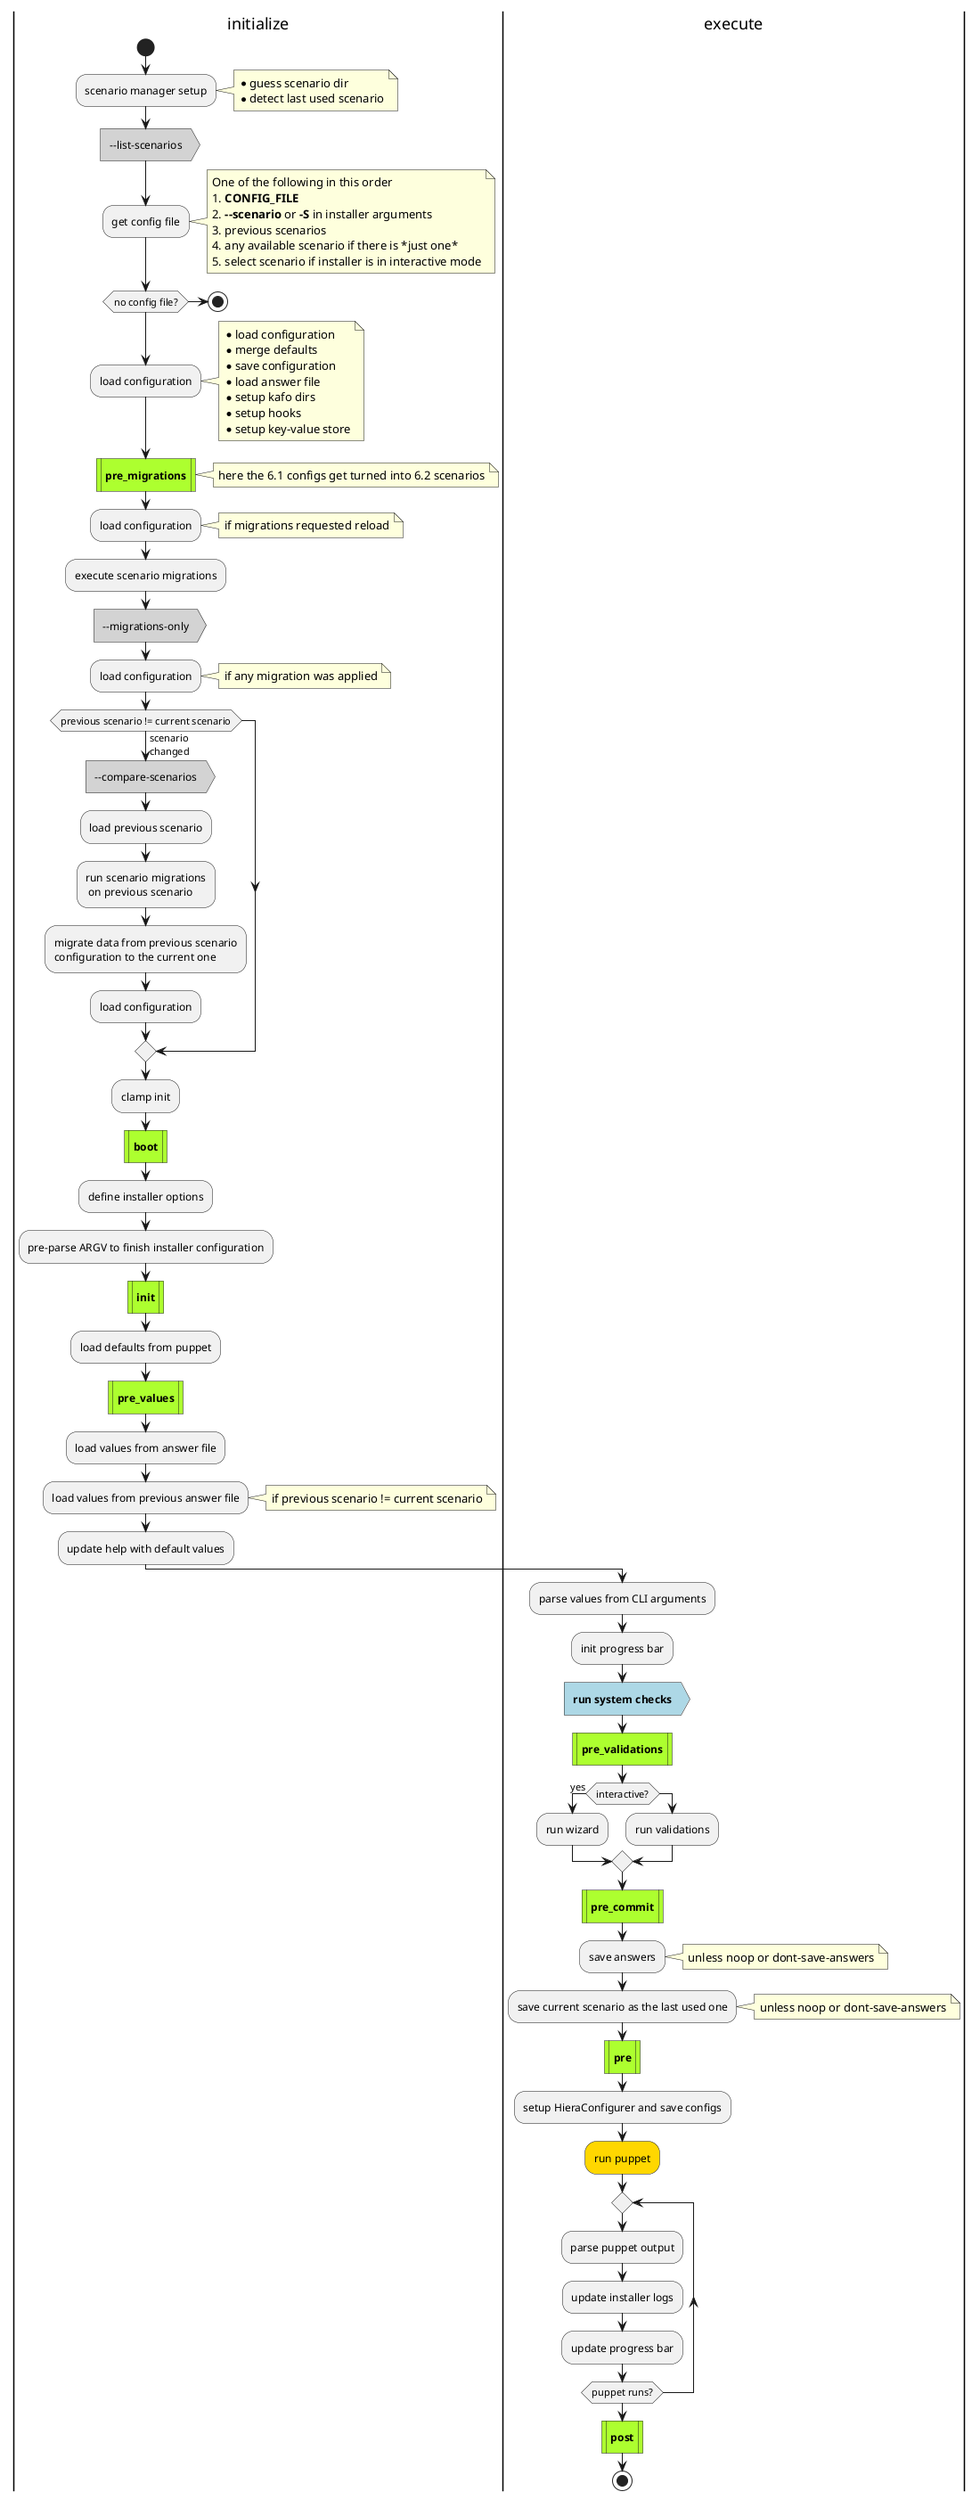 /'Use PlantUML (http://plantuml.com/starting) to render this file to other formats like PNG, SVG, EPS'/
@startuml
  |initialize|
  start
  :scenario manager setup;
  note right
    * guess scenario dir
    * detect last used scenario
  end note
  #LightGrey:--list-scenarios>
  :get config file;
  note right
    One of the following in this order
    # **CONFIG_FILE**
    # **--scenario** or **-S** in installer arguments
    # previous scenarios
    # any available scenario if there is *just one*
    # select scenario if installer is in interactive mode
  end note

  if (no config file?)
    stop
  endif

  :load configuration;
  note right
    * load configuration
    * merge defaults
    * save configuration
    * load answer file
    * setup kafo dirs
    * setup hooks
    * setup key-value store
  end note

  #greenyellow:**pre_migrations**|
  note right: here the 6.1 configs get turned into 6.2 scenarios

  :load configuration;
  note right: if migrations requested reload

  :execute scenario migrations;

  #LightGrey:--migrations-only>
  :load configuration;
  note right: if any migration was applied

  if (previous scenario != current scenario) then (scenario\nchanged)
    #LightGrey:--compare-scenarios>
    :load previous scenario;
    :run scenario migrations
     on previous scenario;
    :migrate data from previous scenario
    configuration to the current one;
    :load configuration;
  endif

  :clamp init;

  #Greenyellow:**boot**|

  :define installer options;
  :pre-parse ARGV to finish installer configuration;

  #Greenyellow:**init**|

  :load defaults from puppet;
  #Greenyellow:**pre_values**|
  :load values from answer file;
  :load values from previous answer file;
  note right: if previous scenario != current scenario

  :update help with default values;
  |execute|
  :parse values from CLI arguments;

  :init progress bar;

  #LightBlue:**run system checks**>
  #Greenyellow:**pre_validations**|

  if (interactive?) then (yes)
    :run wizard;
  else
    :run validations;
  endif

  #Greenyellow:**pre_commit**|

  :save answers;
  note right: unless noop or dont-save-answers
  :save current scenario as the last used one;
  note right: unless noop or dont-save-answers

  #Greenyellow:**pre**|

  :setup HieraConfigurer and save configs;

  #Gold:run puppet;
  repeat
    :parse puppet output;
    :update installer logs;
    :update progress bar;
  repeat while (puppet runs?)

  #Greenyellow:**post**|

  stop
@enduml
